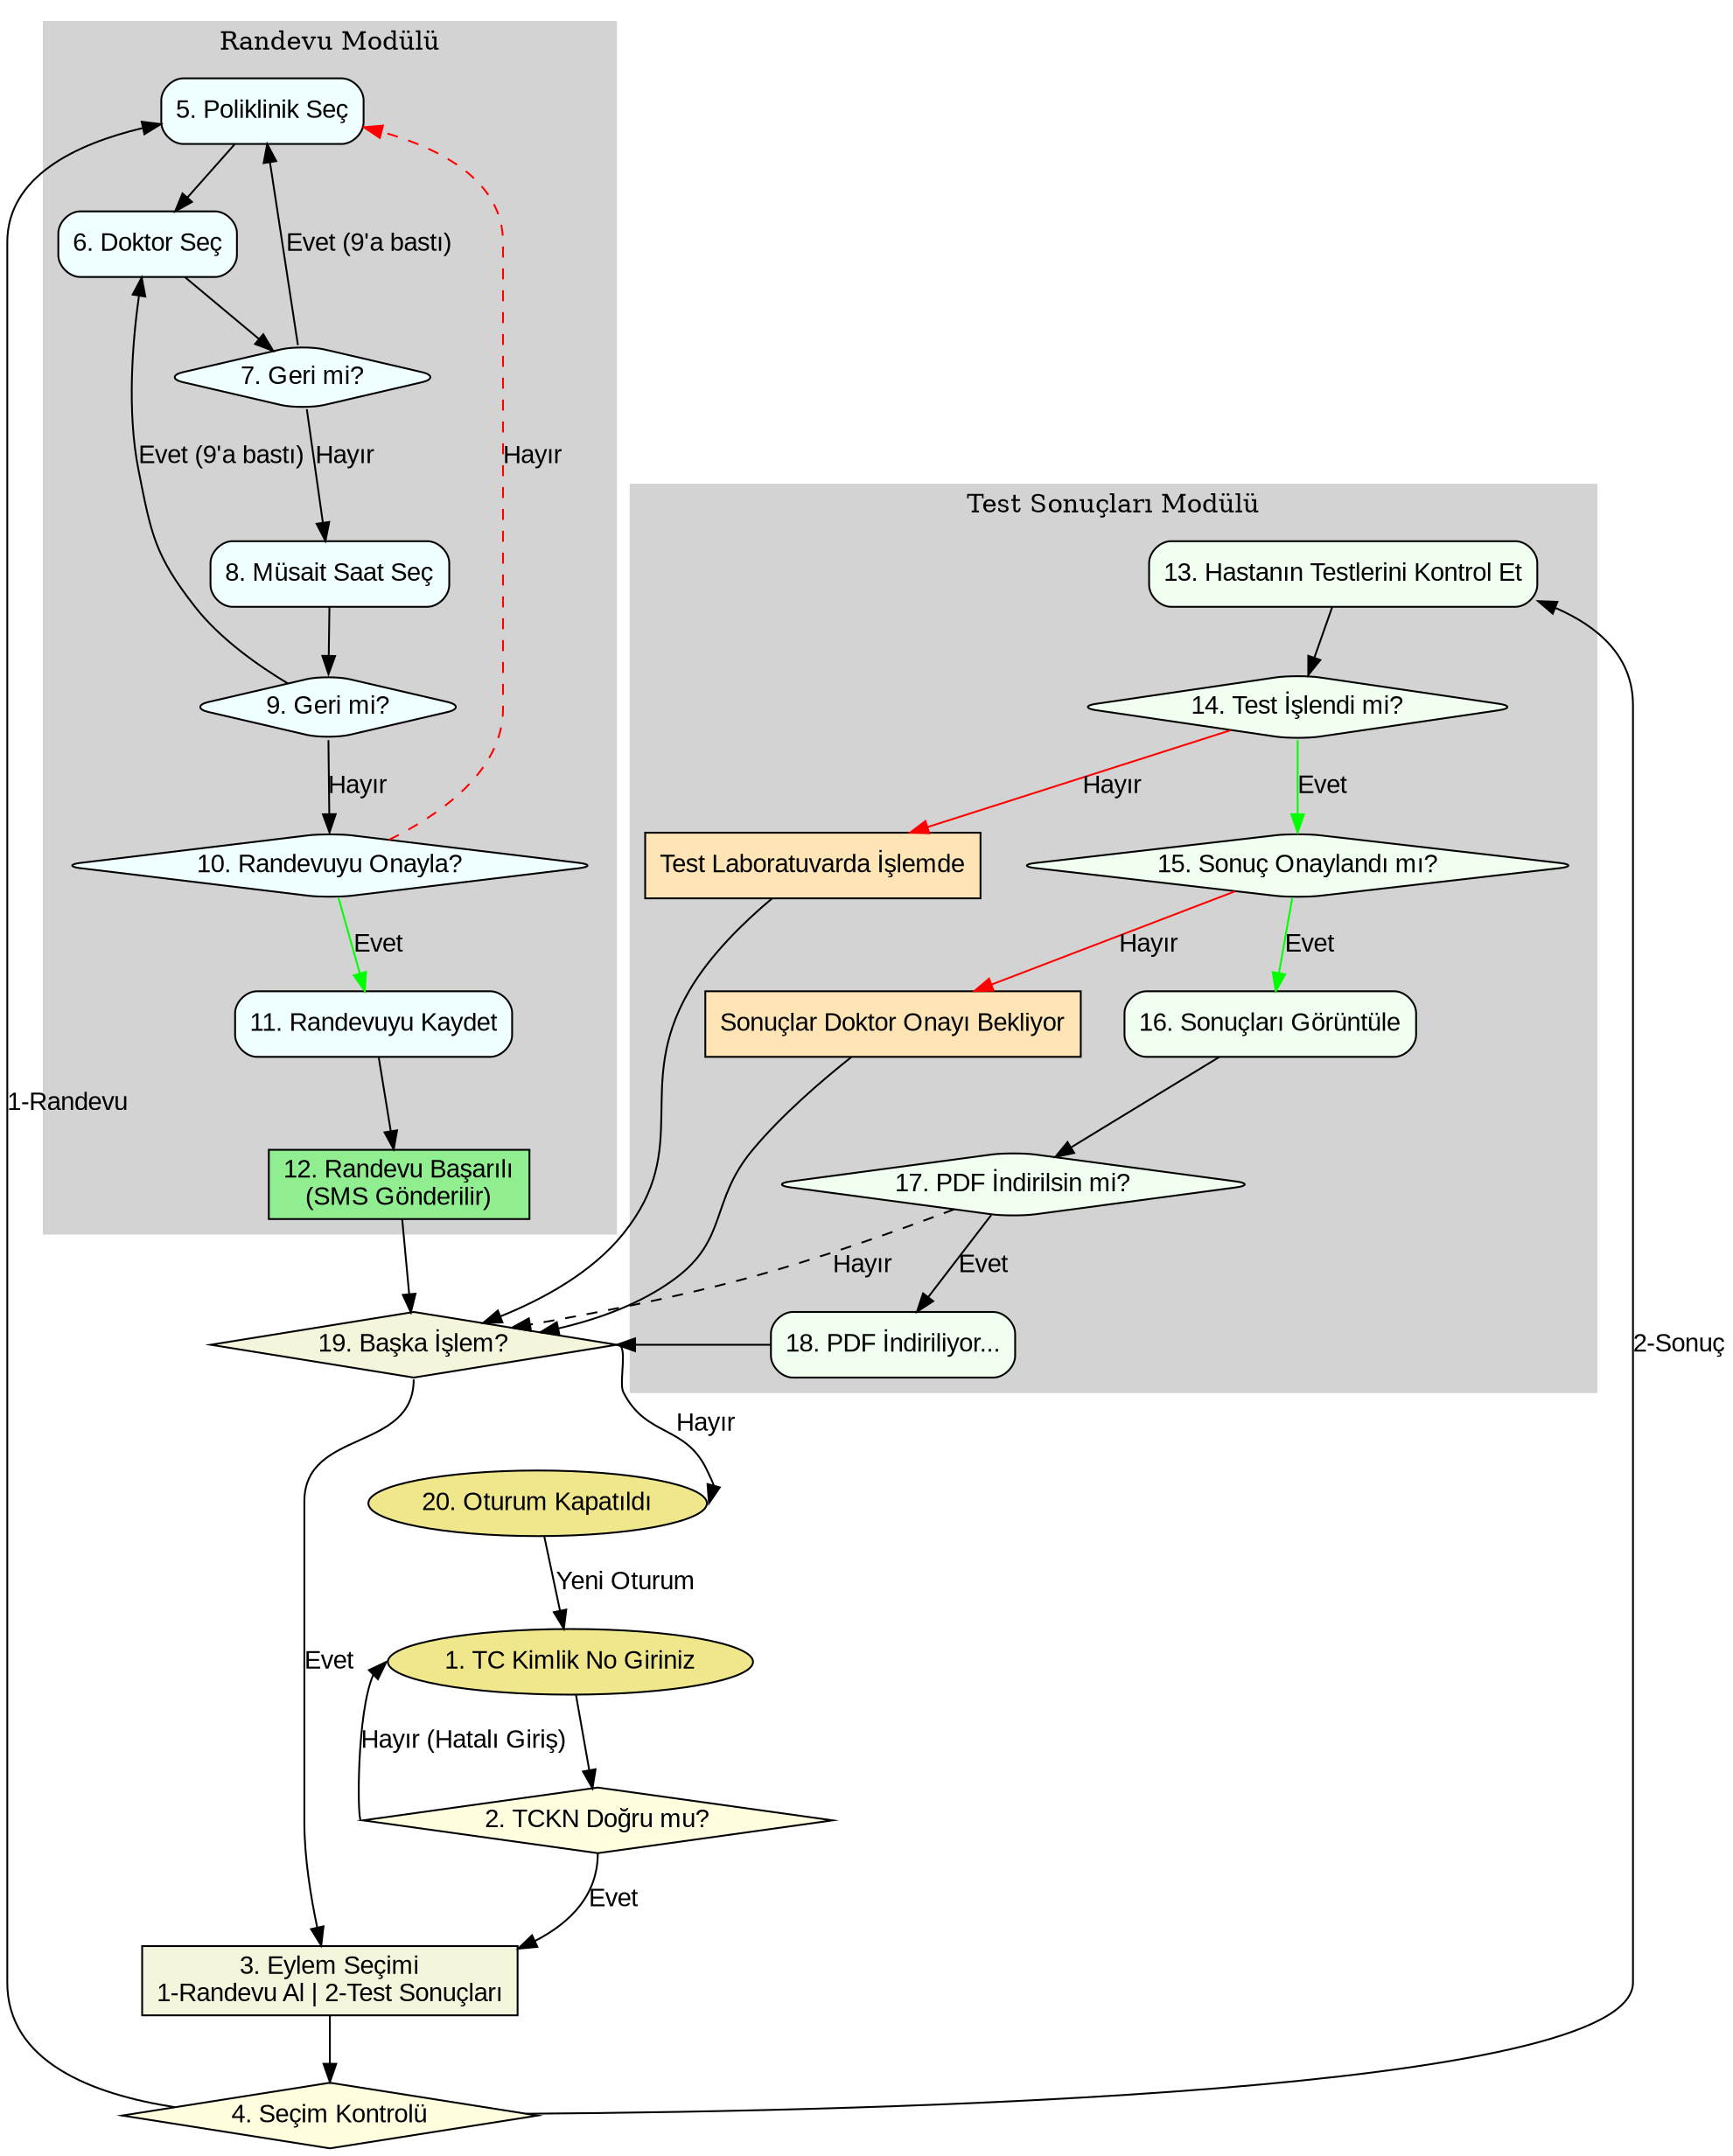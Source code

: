 digraph Hospital_System_Flowchart {
    // Grafik ayarları
    rankdir=TB;
    node [shape=box, style="rounded,filled", fillcolor=lightblue, fontname="Arial"];
    edge [fontname="Arial"];

    // --- Başlangıç ve Kimlik Doğrulama ---
    Start [label="1. TC Kimlik No Giriniz", shape=ellipse, style=filled, fillcolor=khaki];
    ValidateTCKN [label="2. TCKN Doğru mu?", shape=diamond, style=filled, fillcolor=lightyellow];
    
    // --- Ana Menü ---
    MainMenu [label="3. Eylem Seçimi\n1-Randevu Al | 2-Test Sonuçları", style=filled, fillcolor=beige];
    CheckChoice [label="4. Seçim Kontrolü", shape=diamond, style=filled, fillcolor=lightyellow];

    // --- Randevu Modülü (Grup 1) ---
    subgraph cluster_Appointment {
        label = "Randevu Modülü";
        style=filled;
        color=lightgrey;
        node [fillcolor=azure];

        ChooseClinic [label="5. Poliklinik Seç"];
        ChooseDoctor [label="6. Doktor Seç"];
        CheckDoctorChoice [label="7. Geri mi?", shape=diamond];
        ChooseTime [label="8. Müsait Saat Seç"];
        CheckTimeChoice [label="9. Geri mi?", shape=diamond];
        ConfirmAppointment [label="10. Randevuyu Onayla?", shape=diamond];
        SaveAppointment [label="11. Randevuyu Kaydet"];
        AppointmentSuccess [label="12. Randevu Başarılı\n(SMS Gönderilir)", shape=box, style=filled, fillcolor=lightgreen];
    }

    // --- Test Sonuçları Modülü (Grup 2) ---
    subgraph cluster_Results {
        label = "Test Sonuçları Modülü";
        style=filled;
        color=lightgrey;
        node [fillcolor=honeydew];

        CheckPatientTests [label="13. Hastanın Testlerini Kontrol Et"];
        IsTestProcessed [label="14. Test İşlendi mi?", shape=diamond];
        IsResultApproved [label="15. Sonuç Onaylandı mı?", shape=diamond];
        DisplayResults [label="16. Sonuçları Görüntüle"];
        AskPDF [label="17. PDF İndirilsin mi?", shape=diamond];
        DownloadPDF [label="18. PDF İndiriliyor..."];
        
        WaitMessage1 [label="Test Laboratuvarda İşlemde", shape=box, style=filled, fillcolor=moccasin];
        WaitMessage2 [label="Sonuçlar Doktor Onayı Bekliyor", shape=box, style=filled, fillcolor=moccasin];
    }

    // --- Bitiş ve Döngü ---
    AskAnotherOp [label="19. Başka İşlem?", shape=diamond, style=filled, fillcolor=beige];
    Logout [label="20. Oturum Kapatıldı", shape=ellipse, style=filled, fillcolor=khaki];

    // --- Akış Okları ---
    // Giriş ve Menü
    Start -> ValidateTCKN;
    ValidateTCKN:s -> MainMenu [label="Evet"];
    ValidateTCKN:w -> Start:w [label="Hayır (Hatalı Giriş)"];
    MainMenu -> CheckChoice;
    CheckChoice -> ChooseClinic [label="1-Randevu"];
    CheckChoice -> CheckPatientTests [label="2-Sonuç"];
    
    // Randevu Modülü Akışı
    ChooseClinic -> ChooseDoctor;
    ChooseDoctor -> CheckDoctorChoice;
    CheckDoctorChoice -> ChooseClinic [label="Evet (9'a bastı)"];
    CheckDoctorChoice -> ChooseTime [label="Hayır"];
    ChooseTime -> CheckTimeChoice;
    CheckTimeChoice -> ChooseDoctor [label="Evet (9'a bastı)"];
    CheckTimeChoice -> ConfirmAppointment [label="Hayır"];
    ConfirmAppointment -> SaveAppointment [label="Evet", color=green];
    ConfirmAppointment -> ChooseClinic [label="Hayır", color=red, style=dashed];
    SaveAppointment -> AppointmentSuccess;
    AppointmentSuccess -> AskAnotherOp;

    // Test Sonuçları Modülü Akışı
    CheckPatientTests -> IsTestProcessed;
    IsTestProcessed -> IsResultApproved [label="Evet", color=green];
    IsTestProcessed -> WaitMessage1 [label="Hayır", color=red];
    IsResultApproved -> DisplayResults [label="Evet", color=green];
    IsResultApproved -> WaitMessage2 [label="Hayır", color=red];
    DisplayResults -> AskPDF;
    AskPDF -> DownloadPDF [label="Evet"];
    AskPDF -> AskAnotherOp [label="Hayır", style=dashed];
    DownloadPDF -> AskAnotherOp;
    WaitMessage1 -> AskAnotherOp;
    WaitMessage2 -> AskAnotherOp;

    // Ana Döngü
    AskAnotherOp:s -> MainMenu [label="Evet"];
    AskAnotherOp:e -> Logout:e [label="Hayır"];
    Logout -> Start [label="Yeni Oturum"];
}
